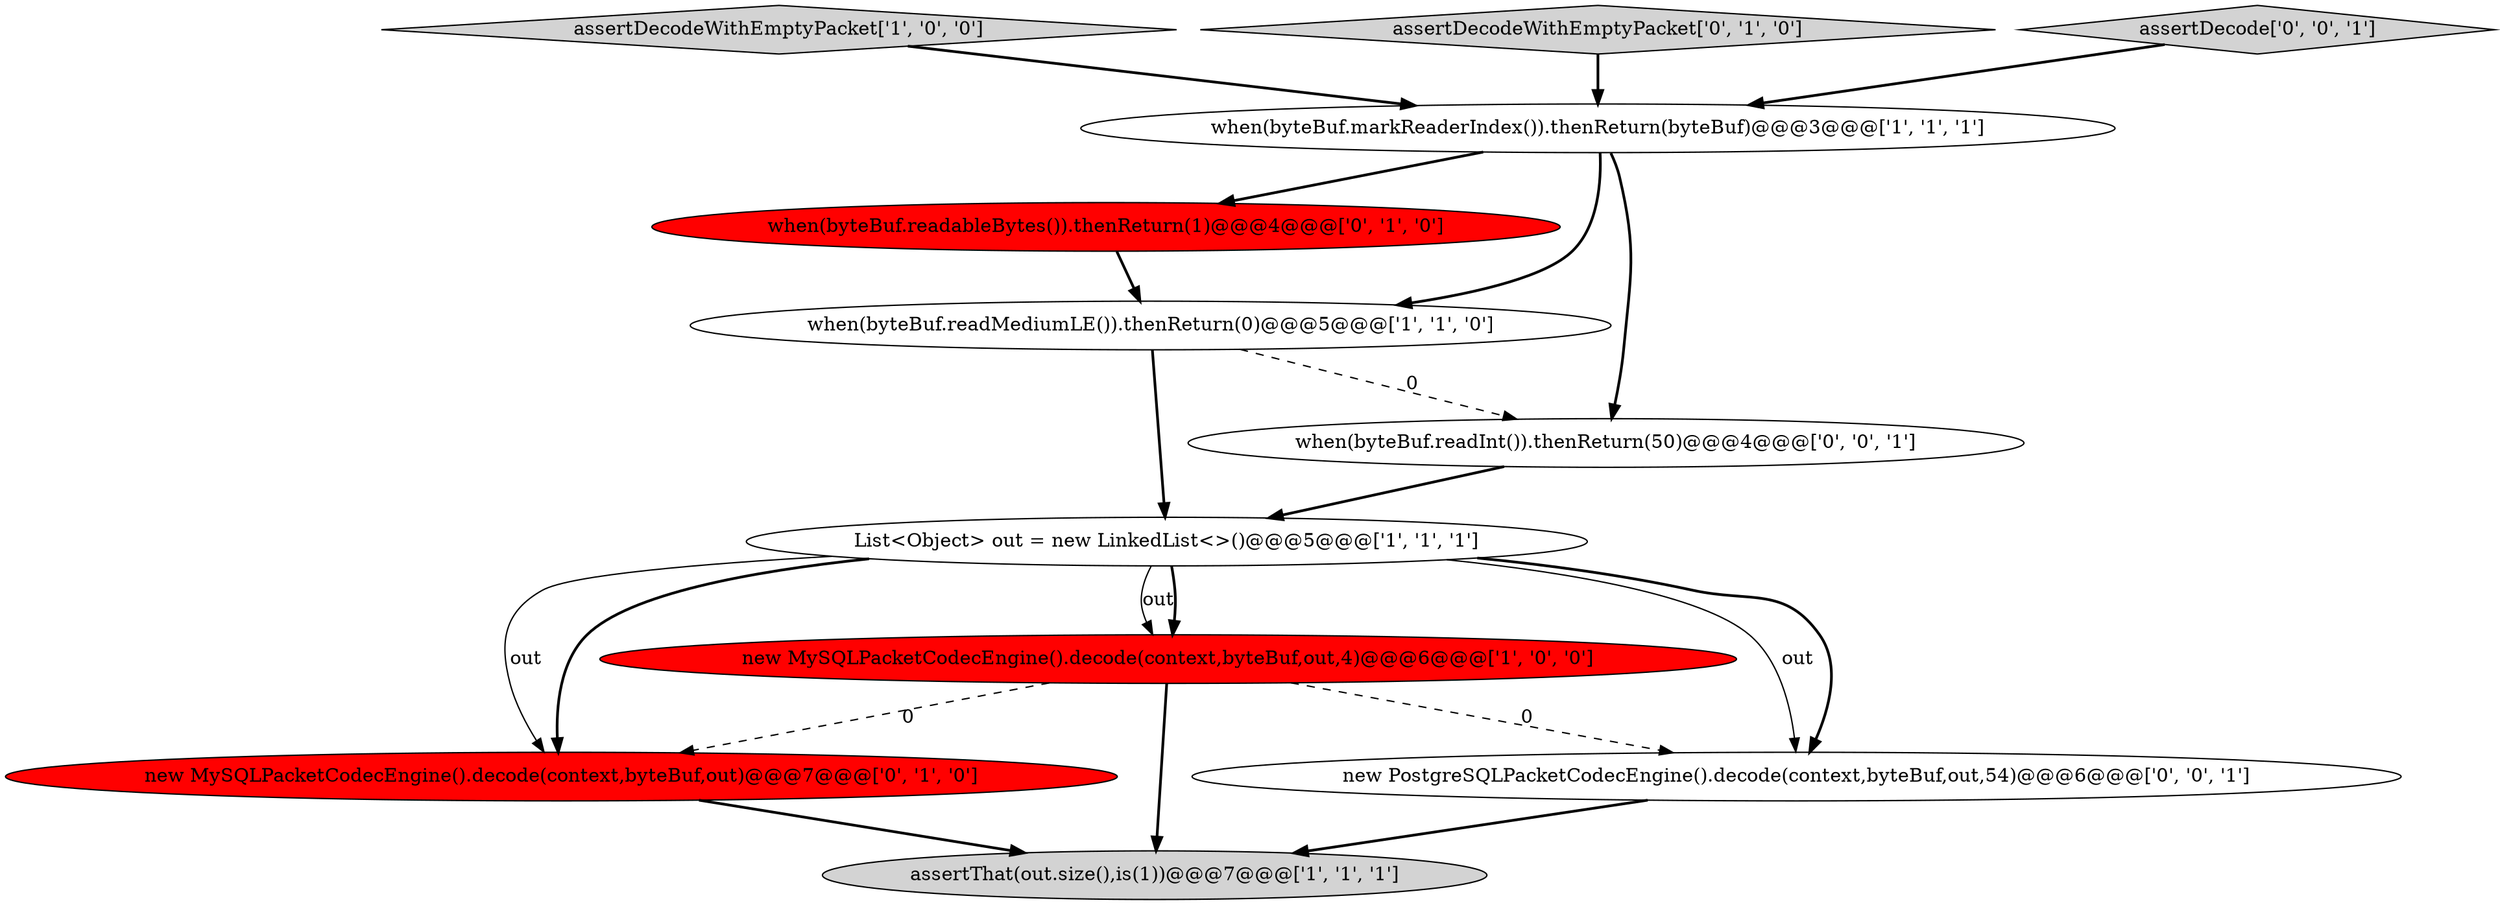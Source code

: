 digraph {
2 [style = filled, label = "assertThat(out.size(),is(1))@@@7@@@['1', '1', '1']", fillcolor = lightgray, shape = ellipse image = "AAA0AAABBB1BBB"];
7 [style = filled, label = "when(byteBuf.readableBytes()).thenReturn(1)@@@4@@@['0', '1', '0']", fillcolor = red, shape = ellipse image = "AAA1AAABBB2BBB"];
8 [style = filled, label = "new MySQLPacketCodecEngine().decode(context,byteBuf,out)@@@7@@@['0', '1', '0']", fillcolor = red, shape = ellipse image = "AAA1AAABBB2BBB"];
0 [style = filled, label = "List<Object> out = new LinkedList<>()@@@5@@@['1', '1', '1']", fillcolor = white, shape = ellipse image = "AAA0AAABBB1BBB"];
10 [style = filled, label = "new PostgreSQLPacketCodecEngine().decode(context,byteBuf,out,54)@@@6@@@['0', '0', '1']", fillcolor = white, shape = ellipse image = "AAA0AAABBB3BBB"];
4 [style = filled, label = "new MySQLPacketCodecEngine().decode(context,byteBuf,out,4)@@@6@@@['1', '0', '0']", fillcolor = red, shape = ellipse image = "AAA1AAABBB1BBB"];
3 [style = filled, label = "when(byteBuf.markReaderIndex()).thenReturn(byteBuf)@@@3@@@['1', '1', '1']", fillcolor = white, shape = ellipse image = "AAA0AAABBB1BBB"];
5 [style = filled, label = "assertDecodeWithEmptyPacket['1', '0', '0']", fillcolor = lightgray, shape = diamond image = "AAA0AAABBB1BBB"];
1 [style = filled, label = "when(byteBuf.readMediumLE()).thenReturn(0)@@@5@@@['1', '1', '0']", fillcolor = white, shape = ellipse image = "AAA0AAABBB1BBB"];
6 [style = filled, label = "assertDecodeWithEmptyPacket['0', '1', '0']", fillcolor = lightgray, shape = diamond image = "AAA0AAABBB2BBB"];
9 [style = filled, label = "assertDecode['0', '0', '1']", fillcolor = lightgray, shape = diamond image = "AAA0AAABBB3BBB"];
11 [style = filled, label = "when(byteBuf.readInt()).thenReturn(50)@@@4@@@['0', '0', '1']", fillcolor = white, shape = ellipse image = "AAA0AAABBB3BBB"];
5->3 [style = bold, label=""];
6->3 [style = bold, label=""];
7->1 [style = bold, label=""];
3->1 [style = bold, label=""];
0->8 [style = solid, label="out"];
3->11 [style = bold, label=""];
1->0 [style = bold, label=""];
4->2 [style = bold, label=""];
0->4 [style = solid, label="out"];
0->10 [style = solid, label="out"];
0->10 [style = bold, label=""];
11->0 [style = bold, label=""];
8->2 [style = bold, label=""];
3->7 [style = bold, label=""];
0->4 [style = bold, label=""];
1->11 [style = dashed, label="0"];
4->8 [style = dashed, label="0"];
0->8 [style = bold, label=""];
9->3 [style = bold, label=""];
10->2 [style = bold, label=""];
4->10 [style = dashed, label="0"];
}
